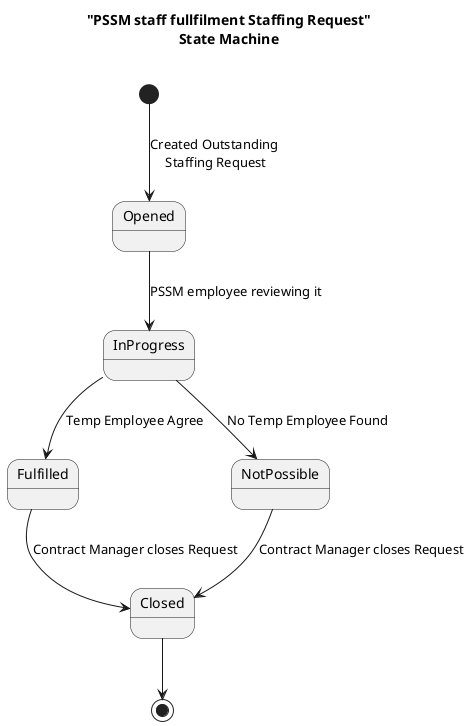 @startuml
skinparam monochrome true
title "PSSM staff fullfilment Staffing Request"\nState Machine\n

[*] --> Opened : Created Outstanding \nStaffing Request
Opened --> InProgress: PSSM employee reviewing it
InProgress --> Fulfilled: Temp Employee Agree
InProgress --> NotPossible: No Temp Employee Found
Fulfilled --> Closed : Contract Manager closes Request
NotPossible --> Closed : Contract Manager closes Request
Closed --> [*]

@enduml
